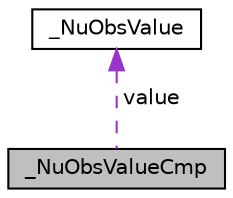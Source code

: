 digraph "_NuObsValueCmp"
{
  edge [fontname="Helvetica",fontsize="10",labelfontname="Helvetica",labelfontsize="10"];
  node [fontname="Helvetica",fontsize="10",shape=record];
  Node1 [label="_NuObsValueCmp",height=0.2,width=0.4,color="black", fillcolor="grey75", style="filled", fontcolor="black"];
  Node2 -> Node1 [dir="back",color="darkorchid3",fontsize="10",style="dashed",label=" value" ];
  Node2 [label="_NuObsValue",height=0.2,width=0.4,color="black", fillcolor="white", style="filled",URL="$struct___nu_obs_value.html"];
}
